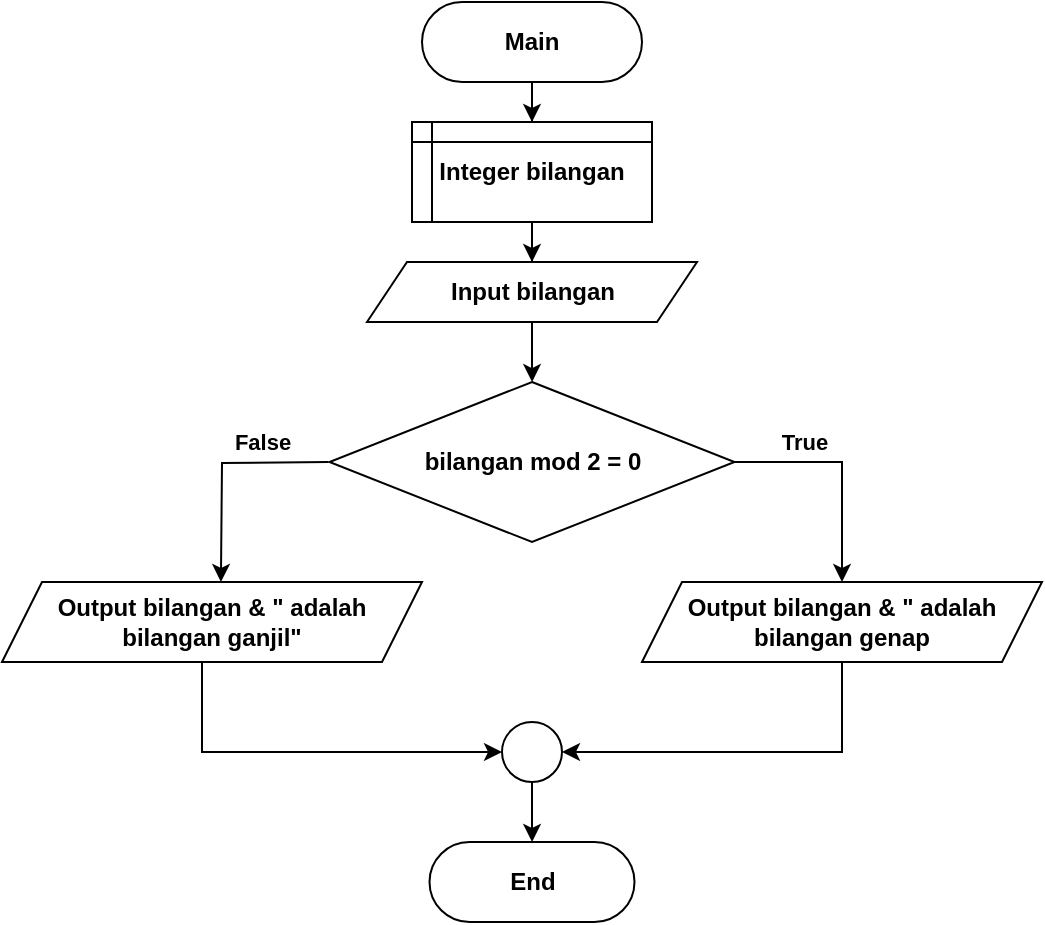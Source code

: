 <mxfile version="22.0.8" type="github">
  <diagram id="C5RBs43oDa-KdzZeNtuy" name="Page-1">
    <mxGraphModel dx="880" dy="470" grid="1" gridSize="10" guides="1" tooltips="1" connect="1" arrows="1" fold="1" page="1" pageScale="1" pageWidth="827" pageHeight="1169" math="0" shadow="0">
      <root>
        <mxCell id="WIyWlLk6GJQsqaUBKTNV-0" />
        <mxCell id="WIyWlLk6GJQsqaUBKTNV-1" parent="WIyWlLk6GJQsqaUBKTNV-0" />
        <mxCell id="5SDsuT6tsbrxQBoLu0xR-5" value="" style="edgeStyle=orthogonalEdgeStyle;rounded=0;orthogonalLoop=1;jettySize=auto;html=1;fontStyle=1" edge="1" parent="WIyWlLk6GJQsqaUBKTNV-1" source="5SDsuT6tsbrxQBoLu0xR-3" target="5SDsuT6tsbrxQBoLu0xR-4">
          <mxGeometry relative="1" as="geometry" />
        </mxCell>
        <mxCell id="5SDsuT6tsbrxQBoLu0xR-3" value="Main" style="rounded=1;whiteSpace=wrap;html=1;arcSize=50;fontStyle=1" vertex="1" parent="WIyWlLk6GJQsqaUBKTNV-1">
          <mxGeometry x="350" y="70" width="110" height="40" as="geometry" />
        </mxCell>
        <mxCell id="5SDsuT6tsbrxQBoLu0xR-8" value="" style="edgeStyle=orthogonalEdgeStyle;rounded=0;orthogonalLoop=1;jettySize=auto;html=1;fontStyle=1" edge="1" parent="WIyWlLk6GJQsqaUBKTNV-1" source="5SDsuT6tsbrxQBoLu0xR-4" target="5SDsuT6tsbrxQBoLu0xR-7">
          <mxGeometry relative="1" as="geometry" />
        </mxCell>
        <mxCell id="5SDsuT6tsbrxQBoLu0xR-4" value="Integer bilangan" style="shape=internalStorage;whiteSpace=wrap;html=1;backgroundOutline=1;dx=10;dy=10;fontStyle=1" vertex="1" parent="WIyWlLk6GJQsqaUBKTNV-1">
          <mxGeometry x="345" y="130" width="120" height="50" as="geometry" />
        </mxCell>
        <mxCell id="5SDsuT6tsbrxQBoLu0xR-10" value="" style="edgeStyle=orthogonalEdgeStyle;rounded=0;orthogonalLoop=1;jettySize=auto;html=1;fontStyle=1" edge="1" parent="WIyWlLk6GJQsqaUBKTNV-1" source="5SDsuT6tsbrxQBoLu0xR-7" target="5SDsuT6tsbrxQBoLu0xR-9">
          <mxGeometry relative="1" as="geometry" />
        </mxCell>
        <mxCell id="5SDsuT6tsbrxQBoLu0xR-7" value="Input bilangan" style="shape=parallelogram;perimeter=parallelogramPerimeter;whiteSpace=wrap;html=1;fixedSize=1;fontStyle=1" vertex="1" parent="WIyWlLk6GJQsqaUBKTNV-1">
          <mxGeometry x="322.5" y="200" width="165" height="30" as="geometry" />
        </mxCell>
        <mxCell id="5SDsuT6tsbrxQBoLu0xR-11" value="&lt;span&gt;True&lt;/span&gt;" style="edgeStyle=orthogonalEdgeStyle;rounded=0;orthogonalLoop=1;jettySize=auto;html=1;fontStyle=1" edge="1" parent="WIyWlLk6GJQsqaUBKTNV-1" source="5SDsuT6tsbrxQBoLu0xR-9" target="5SDsuT6tsbrxQBoLu0xR-16">
          <mxGeometry x="-0.393" y="10" relative="1" as="geometry">
            <mxPoint x="560" y="390" as="targetPoint" />
            <Array as="points">
              <mxPoint x="560" y="300" />
            </Array>
            <mxPoint as="offset" />
          </mxGeometry>
        </mxCell>
        <mxCell id="5SDsuT6tsbrxQBoLu0xR-9" value="bilangan mod 2 = 0" style="rhombus;whiteSpace=wrap;html=1;fontStyle=1" vertex="1" parent="WIyWlLk6GJQsqaUBKTNV-1">
          <mxGeometry x="303.75" y="260" width="202.5" height="80" as="geometry" />
        </mxCell>
        <mxCell id="5SDsuT6tsbrxQBoLu0xR-12" value="&lt;span&gt;False&lt;/span&gt;" style="edgeStyle=orthogonalEdgeStyle;rounded=0;orthogonalLoop=1;jettySize=auto;html=1;fontStyle=1" edge="1" parent="WIyWlLk6GJQsqaUBKTNV-1">
          <mxGeometry x="-0.412" y="-10" relative="1" as="geometry">
            <mxPoint x="249.45" y="360" as="targetPoint" />
            <mxPoint x="303.2" y="300" as="sourcePoint" />
            <mxPoint as="offset" />
          </mxGeometry>
        </mxCell>
        <mxCell id="5SDsuT6tsbrxQBoLu0xR-15" value="&lt;div&gt;Output bilangan &amp;amp; &quot; adalah&lt;/div&gt;&lt;div&gt;bilangan ganjil&quot;&lt;br&gt;&lt;/div&gt;" style="shape=parallelogram;perimeter=parallelogramPerimeter;whiteSpace=wrap;html=1;fixedSize=1;fontStyle=1" vertex="1" parent="WIyWlLk6GJQsqaUBKTNV-1">
          <mxGeometry x="140" y="360" width="210" height="40" as="geometry" />
        </mxCell>
        <mxCell id="5SDsuT6tsbrxQBoLu0xR-17" style="edgeStyle=elbowEdgeStyle;rounded=0;orthogonalLoop=1;jettySize=auto;html=1;elbow=vertical;entryX=1;entryY=0.5;entryDx=0;entryDy=0;exitX=0.5;exitY=1;exitDx=0;exitDy=0;fontStyle=1" edge="1" parent="WIyWlLk6GJQsqaUBKTNV-1" source="5SDsuT6tsbrxQBoLu0xR-16" target="5SDsuT6tsbrxQBoLu0xR-19">
          <mxGeometry relative="1" as="geometry">
            <mxPoint x="430" y="436.99" as="targetPoint" />
            <mxPoint x="567" y="400" as="sourcePoint" />
            <Array as="points">
              <mxPoint x="510" y="445" />
              <mxPoint x="480" y="445" />
              <mxPoint x="567" y="440" />
            </Array>
          </mxGeometry>
        </mxCell>
        <mxCell id="5SDsuT6tsbrxQBoLu0xR-16" value="&lt;div&gt;Output bilangan &amp;amp; &quot; adalah &lt;br&gt;&lt;/div&gt;&lt;div&gt;bilangan genap&lt;br&gt;&lt;/div&gt;" style="shape=parallelogram;perimeter=parallelogramPerimeter;whiteSpace=wrap;html=1;fixedSize=1;fontStyle=1" vertex="1" parent="WIyWlLk6GJQsqaUBKTNV-1">
          <mxGeometry x="460" y="360" width="200" height="40" as="geometry" />
        </mxCell>
        <mxCell id="5SDsuT6tsbrxQBoLu0xR-20" value="" style="edgeStyle=elbowEdgeStyle;rounded=0;orthogonalLoop=1;jettySize=auto;html=1;elbow=vertical;fontStyle=1" edge="1" parent="WIyWlLk6GJQsqaUBKTNV-1" source="5SDsuT6tsbrxQBoLu0xR-15" target="5SDsuT6tsbrxQBoLu0xR-19">
          <mxGeometry relative="1" as="geometry">
            <mxPoint x="400" y="480" as="targetPoint" />
            <mxPoint x="245" y="400" as="sourcePoint" />
            <Array as="points">
              <mxPoint x="240" y="445" />
            </Array>
          </mxGeometry>
        </mxCell>
        <mxCell id="5SDsuT6tsbrxQBoLu0xR-24" value="" style="edgeStyle=orthogonalEdgeStyle;rounded=0;orthogonalLoop=1;jettySize=auto;html=1;fontStyle=1" edge="1" parent="WIyWlLk6GJQsqaUBKTNV-1" source="5SDsuT6tsbrxQBoLu0xR-19" target="5SDsuT6tsbrxQBoLu0xR-23">
          <mxGeometry relative="1" as="geometry" />
        </mxCell>
        <mxCell id="5SDsuT6tsbrxQBoLu0xR-19" value="" style="ellipse;whiteSpace=wrap;html=1;aspect=fixed;fontStyle=1" vertex="1" parent="WIyWlLk6GJQsqaUBKTNV-1">
          <mxGeometry x="390" y="430" width="30" height="30" as="geometry" />
        </mxCell>
        <mxCell id="5SDsuT6tsbrxQBoLu0xR-23" value="End" style="rounded=1;whiteSpace=wrap;html=1;arcSize=50;fontStyle=1" vertex="1" parent="WIyWlLk6GJQsqaUBKTNV-1">
          <mxGeometry x="353.75" y="490" width="102.5" height="40" as="geometry" />
        </mxCell>
      </root>
    </mxGraphModel>
  </diagram>
</mxfile>
